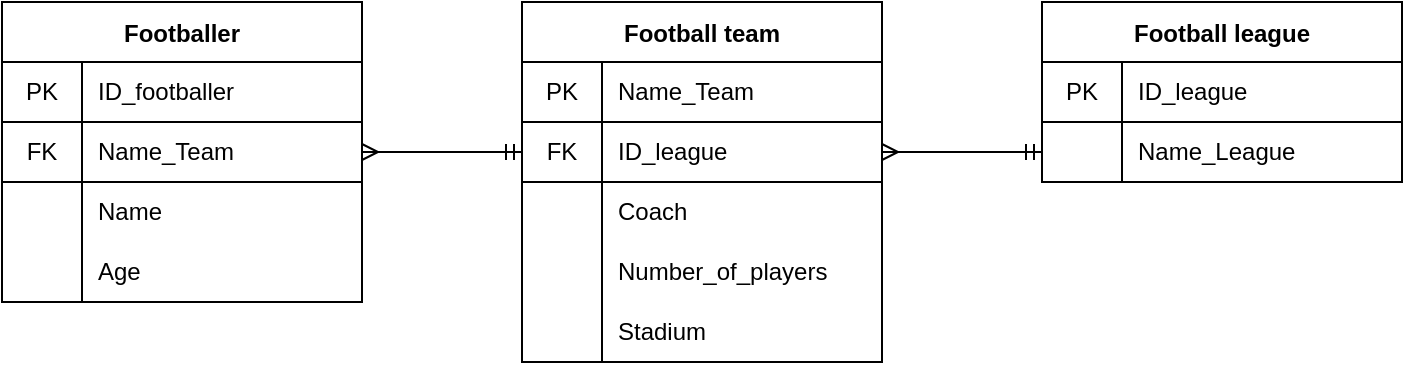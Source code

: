 <mxfile version="15.8.1" type="google"><diagram id="ZN67_Sif0Yv-xbetpjQa" name="Page-1"><mxGraphModel dx="868" dy="450" grid="1" gridSize="10" guides="1" tooltips="1" connect="1" arrows="1" fold="1" page="1" pageScale="1" pageWidth="827" pageHeight="1169" math="0" shadow="0"><root><mxCell id="0"/><mxCell id="1" parent="0"/><mxCell id="AACPxj9yRI4IbWtMjV_O-6" value="Football team" style="shape=table;startSize=30;container=1;collapsible=0;childLayout=tableLayout;fixedRows=1;rowLines=0;fontStyle=1;align=center;pointerEvents=1;" parent="1" vertex="1"><mxGeometry x="300" y="110" width="180" height="180" as="geometry"/></mxCell><mxCell id="AACPxj9yRI4IbWtMjV_O-7" value="" style="shape=partialRectangle;html=1;whiteSpace=wrap;collapsible=0;dropTarget=0;pointerEvents=1;fillColor=none;top=0;left=0;bottom=1;right=0;points=[[0,0.5],[1,0.5]];portConstraint=eastwest;" parent="AACPxj9yRI4IbWtMjV_O-6" vertex="1"><mxGeometry y="30" width="180" height="30" as="geometry"/></mxCell><mxCell id="AACPxj9yRI4IbWtMjV_O-8" value="PK" style="shape=partialRectangle;html=1;whiteSpace=wrap;connectable=0;fillColor=none;top=0;left=0;bottom=0;right=0;overflow=hidden;pointerEvents=1;" parent="AACPxj9yRI4IbWtMjV_O-7" vertex="1"><mxGeometry width="40" height="30" as="geometry"><mxRectangle width="40" height="30" as="alternateBounds"/></mxGeometry></mxCell><mxCell id="AACPxj9yRI4IbWtMjV_O-9" value="Name_Team" style="shape=partialRectangle;html=1;whiteSpace=wrap;connectable=0;fillColor=none;top=0;left=0;bottom=0;right=0;align=left;spacingLeft=6;overflow=hidden;pointerEvents=1;" parent="AACPxj9yRI4IbWtMjV_O-7" vertex="1"><mxGeometry x="40" width="140" height="30" as="geometry"><mxRectangle width="140" height="30" as="alternateBounds"/></mxGeometry></mxCell><mxCell id="AbEGolYKnvV3CN8IVYlH-1" value="" style="shape=partialRectangle;html=1;whiteSpace=wrap;collapsible=0;dropTarget=0;pointerEvents=1;fillColor=none;top=0;left=0;bottom=1;right=0;points=[[0,0.5],[1,0.5]];portConstraint=eastwest;" parent="AACPxj9yRI4IbWtMjV_O-6" vertex="1"><mxGeometry y="60" width="180" height="30" as="geometry"/></mxCell><mxCell id="AbEGolYKnvV3CN8IVYlH-2" value="FK" style="shape=partialRectangle;html=1;whiteSpace=wrap;connectable=0;fillColor=none;top=0;left=0;bottom=0;right=0;overflow=hidden;pointerEvents=1;" parent="AbEGolYKnvV3CN8IVYlH-1" vertex="1"><mxGeometry width="40" height="30" as="geometry"><mxRectangle width="40" height="30" as="alternateBounds"/></mxGeometry></mxCell><mxCell id="AbEGolYKnvV3CN8IVYlH-3" value="ID_league" style="shape=partialRectangle;html=1;whiteSpace=wrap;connectable=0;fillColor=none;top=0;left=0;bottom=0;right=0;align=left;spacingLeft=6;overflow=hidden;pointerEvents=1;" parent="AbEGolYKnvV3CN8IVYlH-1" vertex="1"><mxGeometry x="40" width="140" height="30" as="geometry"><mxRectangle width="140" height="30" as="alternateBounds"/></mxGeometry></mxCell><mxCell id="AACPxj9yRI4IbWtMjV_O-10" value="" style="shape=partialRectangle;html=1;whiteSpace=wrap;collapsible=0;dropTarget=0;pointerEvents=1;fillColor=none;top=0;left=0;bottom=0;right=0;points=[[0,0.5],[1,0.5]];portConstraint=eastwest;" parent="AACPxj9yRI4IbWtMjV_O-6" vertex="1"><mxGeometry y="90" width="180" height="30" as="geometry"/></mxCell><mxCell id="AACPxj9yRI4IbWtMjV_O-11" value="" style="shape=partialRectangle;html=1;whiteSpace=wrap;connectable=0;fillColor=none;top=0;left=0;bottom=0;right=0;overflow=hidden;pointerEvents=1;" parent="AACPxj9yRI4IbWtMjV_O-10" vertex="1"><mxGeometry width="40" height="30" as="geometry"><mxRectangle width="40" height="30" as="alternateBounds"/></mxGeometry></mxCell><mxCell id="AACPxj9yRI4IbWtMjV_O-12" value="Coach" style="shape=partialRectangle;html=1;whiteSpace=wrap;connectable=0;fillColor=none;top=0;left=0;bottom=0;right=0;align=left;spacingLeft=6;overflow=hidden;pointerEvents=1;" parent="AACPxj9yRI4IbWtMjV_O-10" vertex="1"><mxGeometry x="40" width="140" height="30" as="geometry"><mxRectangle width="140" height="30" as="alternateBounds"/></mxGeometry></mxCell><mxCell id="AACPxj9yRI4IbWtMjV_O-51" value="" style="shape=partialRectangle;html=1;whiteSpace=wrap;collapsible=0;dropTarget=0;pointerEvents=1;fillColor=none;top=0;left=0;bottom=0;right=0;points=[[0,0.5],[1,0.5]];portConstraint=eastwest;" parent="AACPxj9yRI4IbWtMjV_O-6" vertex="1"><mxGeometry y="120" width="180" height="30" as="geometry"/></mxCell><mxCell id="AACPxj9yRI4IbWtMjV_O-52" value="" style="shape=partialRectangle;html=1;whiteSpace=wrap;connectable=0;fillColor=none;top=0;left=0;bottom=0;right=0;overflow=hidden;pointerEvents=1;" parent="AACPxj9yRI4IbWtMjV_O-51" vertex="1"><mxGeometry width="40" height="30" as="geometry"><mxRectangle width="40" height="30" as="alternateBounds"/></mxGeometry></mxCell><mxCell id="AACPxj9yRI4IbWtMjV_O-53" value="&lt;font style=&quot;vertical-align: inherit&quot;&gt;&lt;font style=&quot;vertical-align: inherit&quot;&gt;Number_of_players&lt;br&gt;&lt;/font&gt;&lt;/font&gt;" style="shape=partialRectangle;html=1;whiteSpace=wrap;connectable=0;fillColor=none;top=0;left=0;bottom=0;right=0;align=left;spacingLeft=6;overflow=hidden;pointerEvents=1;" parent="AACPxj9yRI4IbWtMjV_O-51" vertex="1"><mxGeometry x="40" width="140" height="30" as="geometry"><mxRectangle width="140" height="30" as="alternateBounds"/></mxGeometry></mxCell><mxCell id="AACPxj9yRI4IbWtMjV_O-13" value="" style="shape=partialRectangle;html=1;whiteSpace=wrap;collapsible=0;dropTarget=0;pointerEvents=1;fillColor=none;top=0;left=0;bottom=0;right=0;points=[[0,0.5],[1,0.5]];portConstraint=eastwest;" parent="AACPxj9yRI4IbWtMjV_O-6" vertex="1"><mxGeometry y="150" width="180" height="30" as="geometry"/></mxCell><mxCell id="AACPxj9yRI4IbWtMjV_O-14" value="" style="shape=partialRectangle;html=1;whiteSpace=wrap;connectable=0;fillColor=none;top=0;left=0;bottom=0;right=0;overflow=hidden;pointerEvents=1;" parent="AACPxj9yRI4IbWtMjV_O-13" vertex="1"><mxGeometry width="40" height="30" as="geometry"><mxRectangle width="40" height="30" as="alternateBounds"/></mxGeometry></mxCell><mxCell id="AACPxj9yRI4IbWtMjV_O-15" value="Stadium" style="shape=partialRectangle;html=1;whiteSpace=wrap;connectable=0;fillColor=none;top=0;left=0;bottom=0;right=0;align=left;spacingLeft=6;overflow=hidden;pointerEvents=1;" parent="AACPxj9yRI4IbWtMjV_O-13" vertex="1"><mxGeometry x="40" width="140" height="30" as="geometry"><mxRectangle width="140" height="30" as="alternateBounds"/></mxGeometry></mxCell><mxCell id="AACPxj9yRI4IbWtMjV_O-16" value="Footballer" style="shape=table;startSize=30;container=1;collapsible=0;childLayout=tableLayout;fixedRows=1;rowLines=0;fontStyle=1;align=center;pointerEvents=1;" parent="1" vertex="1"><mxGeometry x="40" y="110" width="180" height="150" as="geometry"/></mxCell><mxCell id="AACPxj9yRI4IbWtMjV_O-17" value="" style="shape=partialRectangle;html=1;whiteSpace=wrap;collapsible=0;dropTarget=0;pointerEvents=1;fillColor=none;top=0;left=0;bottom=1;right=0;points=[[0,0.5],[1,0.5]];portConstraint=eastwest;" parent="AACPxj9yRI4IbWtMjV_O-16" vertex="1"><mxGeometry y="30" width="180" height="30" as="geometry"/></mxCell><mxCell id="AACPxj9yRI4IbWtMjV_O-18" value="PK" style="shape=partialRectangle;html=1;whiteSpace=wrap;connectable=0;fillColor=none;top=0;left=0;bottom=0;right=0;overflow=hidden;pointerEvents=1;" parent="AACPxj9yRI4IbWtMjV_O-17" vertex="1"><mxGeometry width="40" height="30" as="geometry"><mxRectangle width="40" height="30" as="alternateBounds"/></mxGeometry></mxCell><mxCell id="AACPxj9yRI4IbWtMjV_O-19" value="ID_footballer" style="shape=partialRectangle;html=1;whiteSpace=wrap;connectable=0;fillColor=none;top=0;left=0;bottom=0;right=0;align=left;spacingLeft=6;overflow=hidden;pointerEvents=1;" parent="AACPxj9yRI4IbWtMjV_O-17" vertex="1"><mxGeometry x="40" width="140" height="30" as="geometry"><mxRectangle width="140" height="30" as="alternateBounds"/></mxGeometry></mxCell><mxCell id="AACPxj9yRI4IbWtMjV_O-38" value="" style="shape=partialRectangle;html=1;whiteSpace=wrap;collapsible=0;dropTarget=0;pointerEvents=1;fillColor=none;top=0;left=0;bottom=1;right=0;points=[[0,0.5],[1,0.5]];portConstraint=eastwest;" parent="AACPxj9yRI4IbWtMjV_O-16" vertex="1"><mxGeometry y="60" width="180" height="30" as="geometry"/></mxCell><mxCell id="AACPxj9yRI4IbWtMjV_O-39" value="FK" style="shape=partialRectangle;html=1;whiteSpace=wrap;connectable=0;fillColor=none;top=0;left=0;bottom=0;right=0;overflow=hidden;pointerEvents=1;" parent="AACPxj9yRI4IbWtMjV_O-38" vertex="1"><mxGeometry width="40" height="30" as="geometry"><mxRectangle width="40" height="30" as="alternateBounds"/></mxGeometry></mxCell><mxCell id="AACPxj9yRI4IbWtMjV_O-40" value="Name_Team" style="shape=partialRectangle;html=1;whiteSpace=wrap;connectable=0;fillColor=none;top=0;left=0;bottom=0;right=0;align=left;spacingLeft=6;overflow=hidden;pointerEvents=1;" parent="AACPxj9yRI4IbWtMjV_O-38" vertex="1"><mxGeometry x="40" width="140" height="30" as="geometry"><mxRectangle width="140" height="30" as="alternateBounds"/></mxGeometry></mxCell><mxCell id="AACPxj9yRI4IbWtMjV_O-20" value="" style="shape=partialRectangle;html=1;whiteSpace=wrap;collapsible=0;dropTarget=0;pointerEvents=1;fillColor=none;top=0;left=0;bottom=0;right=0;points=[[0,0.5],[1,0.5]];portConstraint=eastwest;" parent="AACPxj9yRI4IbWtMjV_O-16" vertex="1"><mxGeometry y="90" width="180" height="30" as="geometry"/></mxCell><mxCell id="AACPxj9yRI4IbWtMjV_O-21" value="" style="shape=partialRectangle;html=1;whiteSpace=wrap;connectable=0;fillColor=none;top=0;left=0;bottom=0;right=0;overflow=hidden;pointerEvents=1;" parent="AACPxj9yRI4IbWtMjV_O-20" vertex="1"><mxGeometry width="40" height="30" as="geometry"><mxRectangle width="40" height="30" as="alternateBounds"/></mxGeometry></mxCell><mxCell id="AACPxj9yRI4IbWtMjV_O-22" value="Name" style="shape=partialRectangle;html=1;whiteSpace=wrap;connectable=0;fillColor=none;top=0;left=0;bottom=0;right=0;align=left;spacingLeft=6;overflow=hidden;pointerEvents=1;" parent="AACPxj9yRI4IbWtMjV_O-20" vertex="1"><mxGeometry x="40" width="140" height="30" as="geometry"><mxRectangle width="140" height="30" as="alternateBounds"/></mxGeometry></mxCell><mxCell id="AACPxj9yRI4IbWtMjV_O-29" value="" style="shape=partialRectangle;html=1;whiteSpace=wrap;collapsible=0;dropTarget=0;pointerEvents=1;fillColor=none;top=0;left=0;bottom=0;right=0;points=[[0,0.5],[1,0.5]];portConstraint=eastwest;" parent="AACPxj9yRI4IbWtMjV_O-16" vertex="1"><mxGeometry y="120" width="180" height="30" as="geometry"/></mxCell><mxCell id="AACPxj9yRI4IbWtMjV_O-30" value="&lt;br&gt;" style="shape=partialRectangle;html=1;whiteSpace=wrap;connectable=0;fillColor=none;top=0;left=0;bottom=0;right=0;overflow=hidden;pointerEvents=1;" parent="AACPxj9yRI4IbWtMjV_O-29" vertex="1"><mxGeometry width="40" height="30" as="geometry"><mxRectangle width="40" height="30" as="alternateBounds"/></mxGeometry></mxCell><mxCell id="AACPxj9yRI4IbWtMjV_O-31" value="Age" style="shape=partialRectangle;html=1;whiteSpace=wrap;connectable=0;fillColor=none;top=0;left=0;bottom=0;right=0;align=left;spacingLeft=6;overflow=hidden;pointerEvents=1;" parent="AACPxj9yRI4IbWtMjV_O-29" vertex="1"><mxGeometry x="40" width="140" height="30" as="geometry"><mxRectangle width="140" height="30" as="alternateBounds"/></mxGeometry></mxCell><mxCell id="AACPxj9yRI4IbWtMjV_O-54" value="Football league" style="shape=table;startSize=30;container=1;collapsible=0;childLayout=tableLayout;fixedRows=1;rowLines=0;fontStyle=1;align=center;pointerEvents=1;" parent="1" vertex="1"><mxGeometry x="560" y="110" width="180" height="90" as="geometry"/></mxCell><mxCell id="AACPxj9yRI4IbWtMjV_O-55" value="" style="shape=partialRectangle;html=1;whiteSpace=wrap;collapsible=0;dropTarget=0;pointerEvents=1;fillColor=none;top=0;left=0;bottom=1;right=0;points=[[0,0.5],[1,0.5]];portConstraint=eastwest;" parent="AACPxj9yRI4IbWtMjV_O-54" vertex="1"><mxGeometry y="30" width="180" height="30" as="geometry"/></mxCell><mxCell id="AACPxj9yRI4IbWtMjV_O-56" value="PK" style="shape=partialRectangle;html=1;whiteSpace=wrap;connectable=0;fillColor=none;top=0;left=0;bottom=0;right=0;overflow=hidden;pointerEvents=1;" parent="AACPxj9yRI4IbWtMjV_O-55" vertex="1"><mxGeometry width="40" height="30" as="geometry"><mxRectangle width="40" height="30" as="alternateBounds"/></mxGeometry></mxCell><mxCell id="AACPxj9yRI4IbWtMjV_O-57" value="ID_league" style="shape=partialRectangle;html=1;whiteSpace=wrap;connectable=0;fillColor=none;top=0;left=0;bottom=0;right=0;align=left;spacingLeft=6;overflow=hidden;pointerEvents=1;" parent="AACPxj9yRI4IbWtMjV_O-55" vertex="1"><mxGeometry x="40" width="140" height="30" as="geometry"><mxRectangle width="140" height="30" as="alternateBounds"/></mxGeometry></mxCell><mxCell id="AACPxj9yRI4IbWtMjV_O-58" value="" style="shape=partialRectangle;html=1;whiteSpace=wrap;collapsible=0;dropTarget=0;pointerEvents=1;fillColor=none;top=0;left=0;bottom=0;right=0;points=[[0,0.5],[1,0.5]];portConstraint=eastwest;" parent="AACPxj9yRI4IbWtMjV_O-54" vertex="1"><mxGeometry y="60" width="180" height="30" as="geometry"/></mxCell><mxCell id="AACPxj9yRI4IbWtMjV_O-59" value="" style="shape=partialRectangle;html=1;whiteSpace=wrap;connectable=0;fillColor=none;top=0;left=0;bottom=0;right=0;overflow=hidden;pointerEvents=1;" parent="AACPxj9yRI4IbWtMjV_O-58" vertex="1"><mxGeometry width="40" height="30" as="geometry"><mxRectangle width="40" height="30" as="alternateBounds"/></mxGeometry></mxCell><mxCell id="AACPxj9yRI4IbWtMjV_O-60" value="Name_League" style="shape=partialRectangle;html=1;whiteSpace=wrap;connectable=0;fillColor=none;top=0;left=0;bottom=0;right=0;align=left;spacingLeft=6;overflow=hidden;pointerEvents=1;" parent="AACPxj9yRI4IbWtMjV_O-58" vertex="1"><mxGeometry x="40" width="140" height="30" as="geometry"><mxRectangle width="140" height="30" as="alternateBounds"/></mxGeometry></mxCell><mxCell id="AbEGolYKnvV3CN8IVYlH-4" style="edgeStyle=orthogonalEdgeStyle;rounded=0;orthogonalLoop=1;jettySize=auto;html=1;exitX=1;exitY=0.5;exitDx=0;exitDy=0;entryX=0;entryY=0.5;entryDx=0;entryDy=0;startArrow=ERmany;startFill=0;endArrow=ERmandOne;endFill=0;" parent="1" source="AACPxj9yRI4IbWtMjV_O-38" target="AbEGolYKnvV3CN8IVYlH-1" edge="1"><mxGeometry relative="1" as="geometry"/></mxCell><mxCell id="AbEGolYKnvV3CN8IVYlH-5" style="edgeStyle=orthogonalEdgeStyle;rounded=0;orthogonalLoop=1;jettySize=auto;html=1;exitX=1;exitY=0.5;exitDx=0;exitDy=0;entryX=0;entryY=0.5;entryDx=0;entryDy=0;startArrow=ERmany;startFill=0;endArrow=ERmandOne;endFill=0;" parent="1" source="AbEGolYKnvV3CN8IVYlH-1" target="AACPxj9yRI4IbWtMjV_O-58" edge="1"><mxGeometry relative="1" as="geometry"/></mxCell></root></mxGraphModel></diagram></mxfile>